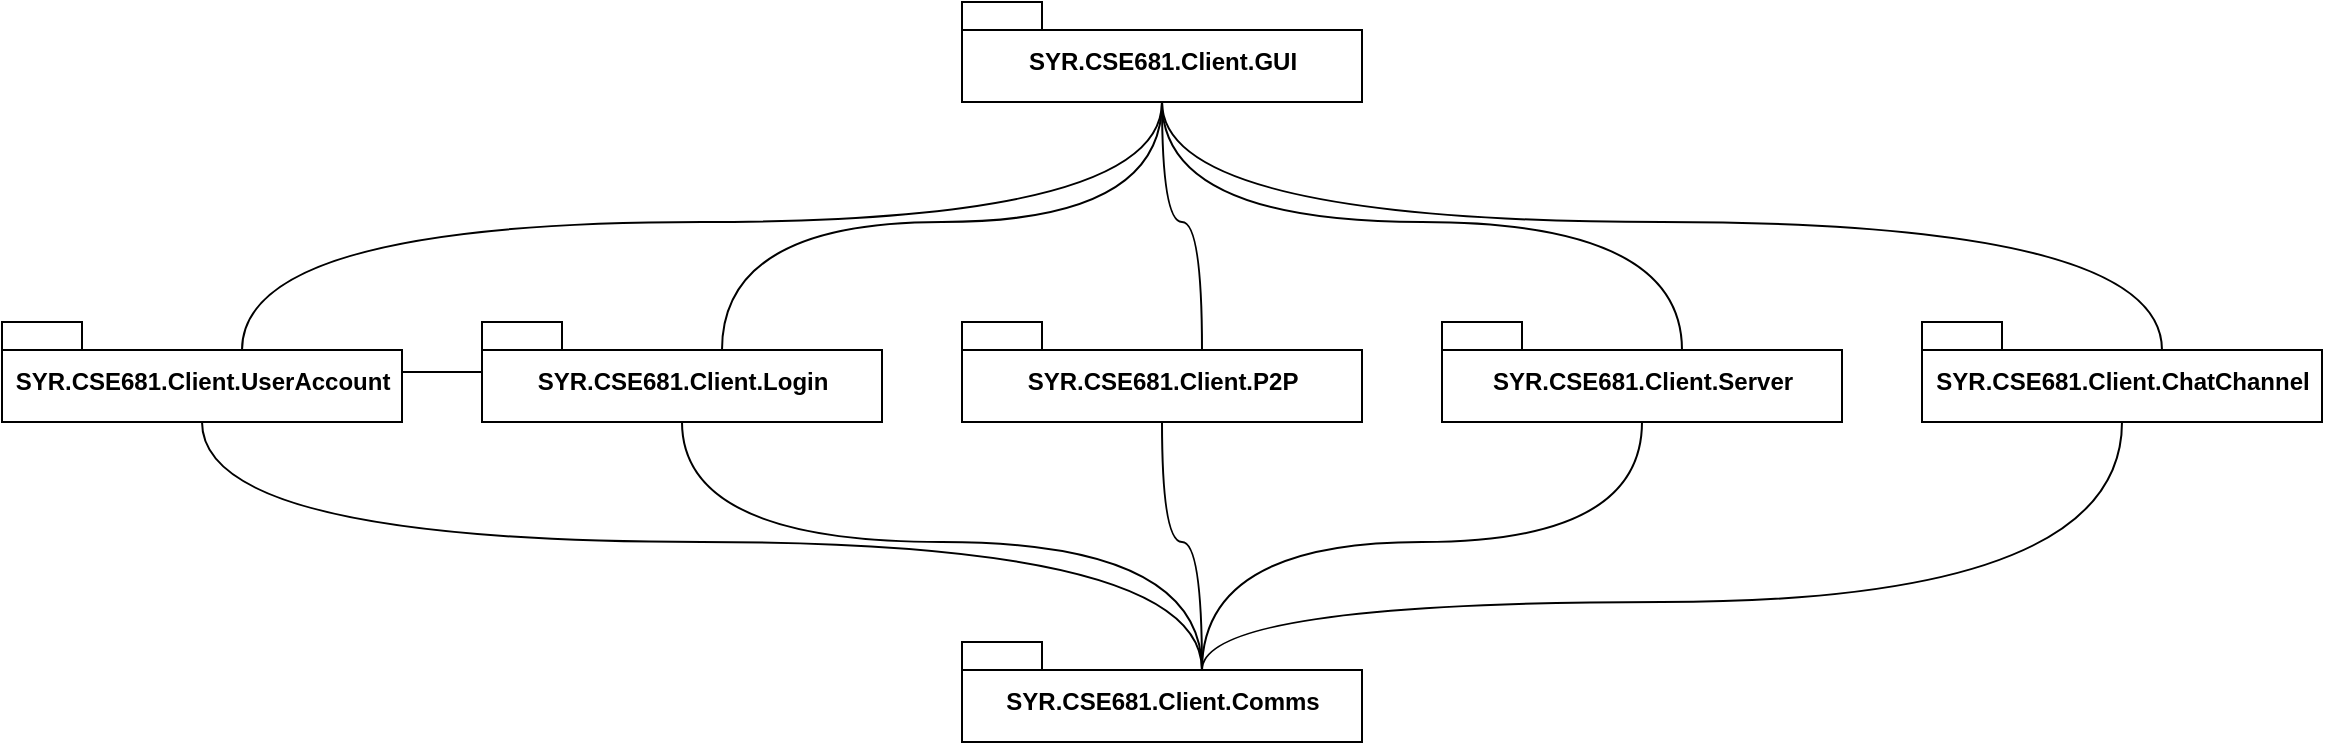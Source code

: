 <mxfile version="16.6.4" type="github">
  <diagram id="3ISkXYWQOBibuc6nwS4l" name="Page-1">
    <mxGraphModel dx="813" dy="449" grid="1" gridSize="10" guides="1" tooltips="1" connect="1" arrows="1" fold="1" page="1" pageScale="1" pageWidth="850" pageHeight="1100" math="0" shadow="0">
      <root>
        <mxCell id="0" />
        <mxCell id="1" parent="0" />
        <mxCell id="vZRIL2ey5NKBTlXbd4B_-1" value="SYR.CSE681.Client.GUI" style="shape=folder;fontStyle=1;spacingTop=10;tabWidth=40;tabHeight=14;tabPosition=left;html=1;" vertex="1" parent="1">
          <mxGeometry x="520" y="270" width="200" height="50" as="geometry" />
        </mxCell>
        <mxCell id="vZRIL2ey5NKBTlXbd4B_-2" value="SYR.CSE681.Client.UserAccount" style="shape=folder;fontStyle=1;spacingTop=10;tabWidth=40;tabHeight=14;tabPosition=left;html=1;" vertex="1" parent="1">
          <mxGeometry x="40" y="430" width="200" height="50" as="geometry" />
        </mxCell>
        <mxCell id="vZRIL2ey5NKBTlXbd4B_-3" value="SYR.CSE681.Client.Login" style="shape=folder;fontStyle=1;spacingTop=10;tabWidth=40;tabHeight=14;tabPosition=left;html=1;" vertex="1" parent="1">
          <mxGeometry x="280" y="430" width="200" height="50" as="geometry" />
        </mxCell>
        <mxCell id="vZRIL2ey5NKBTlXbd4B_-4" value="SYR.CSE681.Client.Server" style="shape=folder;fontStyle=1;spacingTop=10;tabWidth=40;tabHeight=14;tabPosition=left;html=1;" vertex="1" parent="1">
          <mxGeometry x="760" y="430" width="200" height="50" as="geometry" />
        </mxCell>
        <mxCell id="vZRIL2ey5NKBTlXbd4B_-5" value="SYR.CSE681.Client.ChatChannel" style="shape=folder;fontStyle=1;spacingTop=10;tabWidth=40;tabHeight=14;tabPosition=left;html=1;" vertex="1" parent="1">
          <mxGeometry x="1000" y="430" width="200" height="50" as="geometry" />
        </mxCell>
        <mxCell id="vZRIL2ey5NKBTlXbd4B_-6" value="" style="endArrow=none;html=1;rounded=0;edgeStyle=orthogonalEdgeStyle;strokeWidth=1;curved=1;exitX=0;exitY=0;exitDx=120;exitDy=14;exitPerimeter=0;entryX=0.5;entryY=1;entryDx=0;entryDy=0;entryPerimeter=0;" edge="1" parent="1" source="vZRIL2ey5NKBTlXbd4B_-2" target="vZRIL2ey5NKBTlXbd4B_-1">
          <mxGeometry width="50" height="50" relative="1" as="geometry">
            <mxPoint x="400" y="430" as="sourcePoint" />
            <mxPoint x="530" y="340" as="targetPoint" />
            <Array as="points">
              <mxPoint x="160" y="380" />
              <mxPoint x="620" y="380" />
            </Array>
          </mxGeometry>
        </mxCell>
        <mxCell id="vZRIL2ey5NKBTlXbd4B_-7" value="" style="endArrow=none;html=1;rounded=0;edgeStyle=orthogonalEdgeStyle;strokeWidth=1;curved=1;exitX=0;exitY=0;exitDx=120;exitDy=14;exitPerimeter=0;entryX=0.5;entryY=1;entryDx=0;entryDy=0;entryPerimeter=0;" edge="1" parent="1" source="vZRIL2ey5NKBTlXbd4B_-3" target="vZRIL2ey5NKBTlXbd4B_-1">
          <mxGeometry width="50" height="50" relative="1" as="geometry">
            <mxPoint x="150" y="440" as="sourcePoint" />
            <mxPoint x="570" y="330" as="targetPoint" />
            <Array as="points">
              <mxPoint x="400" y="380" />
              <mxPoint x="620" y="380" />
            </Array>
          </mxGeometry>
        </mxCell>
        <mxCell id="vZRIL2ey5NKBTlXbd4B_-8" value="" style="endArrow=none;html=1;rounded=0;edgeStyle=orthogonalEdgeStyle;strokeWidth=1;curved=1;exitX=0;exitY=0;exitDx=120;exitDy=14;exitPerimeter=0;entryX=0.5;entryY=1;entryDx=0;entryDy=0;entryPerimeter=0;" edge="1" parent="1" source="vZRIL2ey5NKBTlXbd4B_-5" target="vZRIL2ey5NKBTlXbd4B_-1">
          <mxGeometry width="50" height="50" relative="1" as="geometry">
            <mxPoint x="440" y="440" as="sourcePoint" />
            <mxPoint x="580" y="330" as="targetPoint" />
            <Array as="points">
              <mxPoint x="1120" y="380" />
              <mxPoint x="620" y="380" />
            </Array>
          </mxGeometry>
        </mxCell>
        <mxCell id="vZRIL2ey5NKBTlXbd4B_-9" value="" style="endArrow=none;html=1;rounded=0;edgeStyle=orthogonalEdgeStyle;strokeWidth=1;curved=1;exitX=0;exitY=0;exitDx=120;exitDy=14;exitPerimeter=0;entryX=0.5;entryY=1;entryDx=0;entryDy=0;entryPerimeter=0;" edge="1" parent="1" source="vZRIL2ey5NKBTlXbd4B_-4" target="vZRIL2ey5NKBTlXbd4B_-1">
          <mxGeometry width="50" height="50" relative="1" as="geometry">
            <mxPoint x="730" y="440" as="sourcePoint" />
            <mxPoint x="570" y="330" as="targetPoint" />
            <Array as="points">
              <mxPoint x="880" y="380" />
              <mxPoint x="620" y="380" />
            </Array>
          </mxGeometry>
        </mxCell>
        <mxCell id="vZRIL2ey5NKBTlXbd4B_-10" value="" style="endArrow=none;html=1;rounded=0;edgeStyle=orthogonalEdgeStyle;strokeWidth=1;curved=1;" edge="1" parent="1" source="vZRIL2ey5NKBTlXbd4B_-3" target="vZRIL2ey5NKBTlXbd4B_-2">
          <mxGeometry width="50" height="50" relative="1" as="geometry">
            <mxPoint x="740" y="450" as="sourcePoint" />
            <mxPoint x="580" y="340" as="targetPoint" />
            <Array as="points">
              <mxPoint x="280" y="460" />
              <mxPoint x="280" y="460" />
            </Array>
          </mxGeometry>
        </mxCell>
        <mxCell id="vZRIL2ey5NKBTlXbd4B_-11" value="SYR.CSE681.Client.P2P" style="shape=folder;fontStyle=1;spacingTop=10;tabWidth=40;tabHeight=14;tabPosition=left;html=1;" vertex="1" parent="1">
          <mxGeometry x="520" y="430" width="200" height="50" as="geometry" />
        </mxCell>
        <mxCell id="vZRIL2ey5NKBTlXbd4B_-12" value="SYR.CSE681.Client.Comms" style="shape=folder;fontStyle=1;spacingTop=10;tabWidth=40;tabHeight=14;tabPosition=left;html=1;" vertex="1" parent="1">
          <mxGeometry x="520" y="590" width="200" height="50" as="geometry" />
        </mxCell>
        <mxCell id="vZRIL2ey5NKBTlXbd4B_-13" value="" style="endArrow=none;html=1;rounded=0;edgeStyle=orthogonalEdgeStyle;strokeWidth=1;curved=1;exitX=0;exitY=0;exitDx=120;exitDy=14;exitPerimeter=0;entryX=0.5;entryY=1;entryDx=0;entryDy=0;entryPerimeter=0;" edge="1" parent="1" source="vZRIL2ey5NKBTlXbd4B_-11" target="vZRIL2ey5NKBTlXbd4B_-1">
          <mxGeometry width="50" height="50" relative="1" as="geometry">
            <mxPoint x="410" y="454" as="sourcePoint" />
            <mxPoint x="570.029" y="330" as="targetPoint" />
            <Array as="points">
              <mxPoint x="640" y="380" />
              <mxPoint x="620" y="380" />
            </Array>
          </mxGeometry>
        </mxCell>
        <mxCell id="vZRIL2ey5NKBTlXbd4B_-14" value="" style="endArrow=none;html=1;rounded=0;edgeStyle=orthogonalEdgeStyle;strokeWidth=1;curved=1;exitX=0;exitY=0;exitDx=120;exitDy=14;exitPerimeter=0;entryX=0.5;entryY=1;entryDx=0;entryDy=0;entryPerimeter=0;" edge="1" parent="1" source="vZRIL2ey5NKBTlXbd4B_-12" target="vZRIL2ey5NKBTlXbd4B_-2">
          <mxGeometry width="50" height="50" relative="1" as="geometry">
            <mxPoint x="420" y="464" as="sourcePoint" />
            <mxPoint x="580.029" y="340" as="targetPoint" />
            <Array as="points">
              <mxPoint x="640" y="540" />
              <mxPoint x="140" y="540" />
            </Array>
          </mxGeometry>
        </mxCell>
        <mxCell id="vZRIL2ey5NKBTlXbd4B_-15" value="" style="endArrow=none;html=1;rounded=0;edgeStyle=orthogonalEdgeStyle;strokeWidth=1;curved=1;exitX=0;exitY=0;exitDx=120;exitDy=14;exitPerimeter=0;entryX=0.5;entryY=1;entryDx=0;entryDy=0;entryPerimeter=0;" edge="1" parent="1" source="vZRIL2ey5NKBTlXbd4B_-12" target="vZRIL2ey5NKBTlXbd4B_-3">
          <mxGeometry width="50" height="50" relative="1" as="geometry">
            <mxPoint x="610" y="614" as="sourcePoint" />
            <mxPoint x="200" y="490" as="targetPoint" />
            <Array as="points">
              <mxPoint x="640" y="540" />
              <mxPoint x="380" y="540" />
            </Array>
          </mxGeometry>
        </mxCell>
        <mxCell id="vZRIL2ey5NKBTlXbd4B_-16" value="" style="endArrow=none;html=1;rounded=0;edgeStyle=orthogonalEdgeStyle;strokeWidth=1;curved=1;exitX=0;exitY=0;exitDx=120;exitDy=14;exitPerimeter=0;entryX=0.5;entryY=1;entryDx=0;entryDy=0;entryPerimeter=0;" edge="1" parent="1" source="vZRIL2ey5NKBTlXbd4B_-12" target="vZRIL2ey5NKBTlXbd4B_-11">
          <mxGeometry width="50" height="50" relative="1" as="geometry">
            <mxPoint x="610" y="614" as="sourcePoint" />
            <mxPoint x="440" y="490" as="targetPoint" />
            <Array as="points">
              <mxPoint x="640" y="540" />
              <mxPoint x="620" y="540" />
            </Array>
          </mxGeometry>
        </mxCell>
        <mxCell id="vZRIL2ey5NKBTlXbd4B_-17" value="" style="endArrow=none;html=1;rounded=0;edgeStyle=orthogonalEdgeStyle;strokeWidth=1;curved=1;exitX=0;exitY=0;exitDx=120;exitDy=14;exitPerimeter=0;entryX=0.5;entryY=1;entryDx=0;entryDy=0;entryPerimeter=0;" edge="1" parent="1" source="vZRIL2ey5NKBTlXbd4B_-12" target="vZRIL2ey5NKBTlXbd4B_-4">
          <mxGeometry width="50" height="50" relative="1" as="geometry">
            <mxPoint x="620" y="624" as="sourcePoint" />
            <mxPoint x="450" y="500" as="targetPoint" />
            <Array as="points">
              <mxPoint x="640" y="540" />
              <mxPoint x="860" y="540" />
            </Array>
          </mxGeometry>
        </mxCell>
        <mxCell id="vZRIL2ey5NKBTlXbd4B_-18" value="" style="endArrow=none;html=1;rounded=0;edgeStyle=orthogonalEdgeStyle;strokeWidth=1;curved=1;exitX=0;exitY=0;exitDx=120;exitDy=14;exitPerimeter=0;entryX=0.5;entryY=1;entryDx=0;entryDy=0;entryPerimeter=0;" edge="1" parent="1" source="vZRIL2ey5NKBTlXbd4B_-12" target="vZRIL2ey5NKBTlXbd4B_-5">
          <mxGeometry width="50" height="50" relative="1" as="geometry">
            <mxPoint x="630" y="634" as="sourcePoint" />
            <mxPoint x="460" y="510" as="targetPoint" />
            <Array as="points">
              <mxPoint x="640" y="570" />
              <mxPoint x="1100" y="570" />
            </Array>
          </mxGeometry>
        </mxCell>
      </root>
    </mxGraphModel>
  </diagram>
</mxfile>
